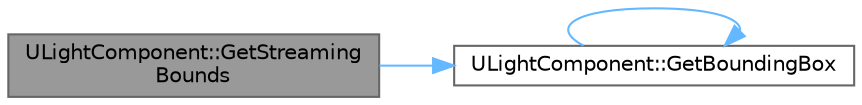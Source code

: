 digraph "ULightComponent::GetStreamingBounds"
{
 // INTERACTIVE_SVG=YES
 // LATEX_PDF_SIZE
  bgcolor="transparent";
  edge [fontname=Helvetica,fontsize=10,labelfontname=Helvetica,labelfontsize=10];
  node [fontname=Helvetica,fontsize=10,shape=box,height=0.2,width=0.4];
  rankdir="LR";
  Node1 [id="Node000001",label="ULightComponent::GetStreaming\lBounds",height=0.2,width=0.4,color="gray40", fillcolor="grey60", style="filled", fontcolor="black",tooltip=" "];
  Node1 -> Node2 [id="edge1_Node000001_Node000002",color="steelblue1",style="solid",tooltip=" "];
  Node2 [id="Node000002",label="ULightComponent::GetBoundingBox",height=0.2,width=0.4,color="grey40", fillcolor="white", style="filled",URL="$da/d7f/classULightComponent.html#a5883e65e4a90f467cd58fb390de8d956",tooltip="Return the world-space bounding box of the light's influence."];
  Node2 -> Node2 [id="edge2_Node000002_Node000002",color="steelblue1",style="solid",tooltip=" "];
}
